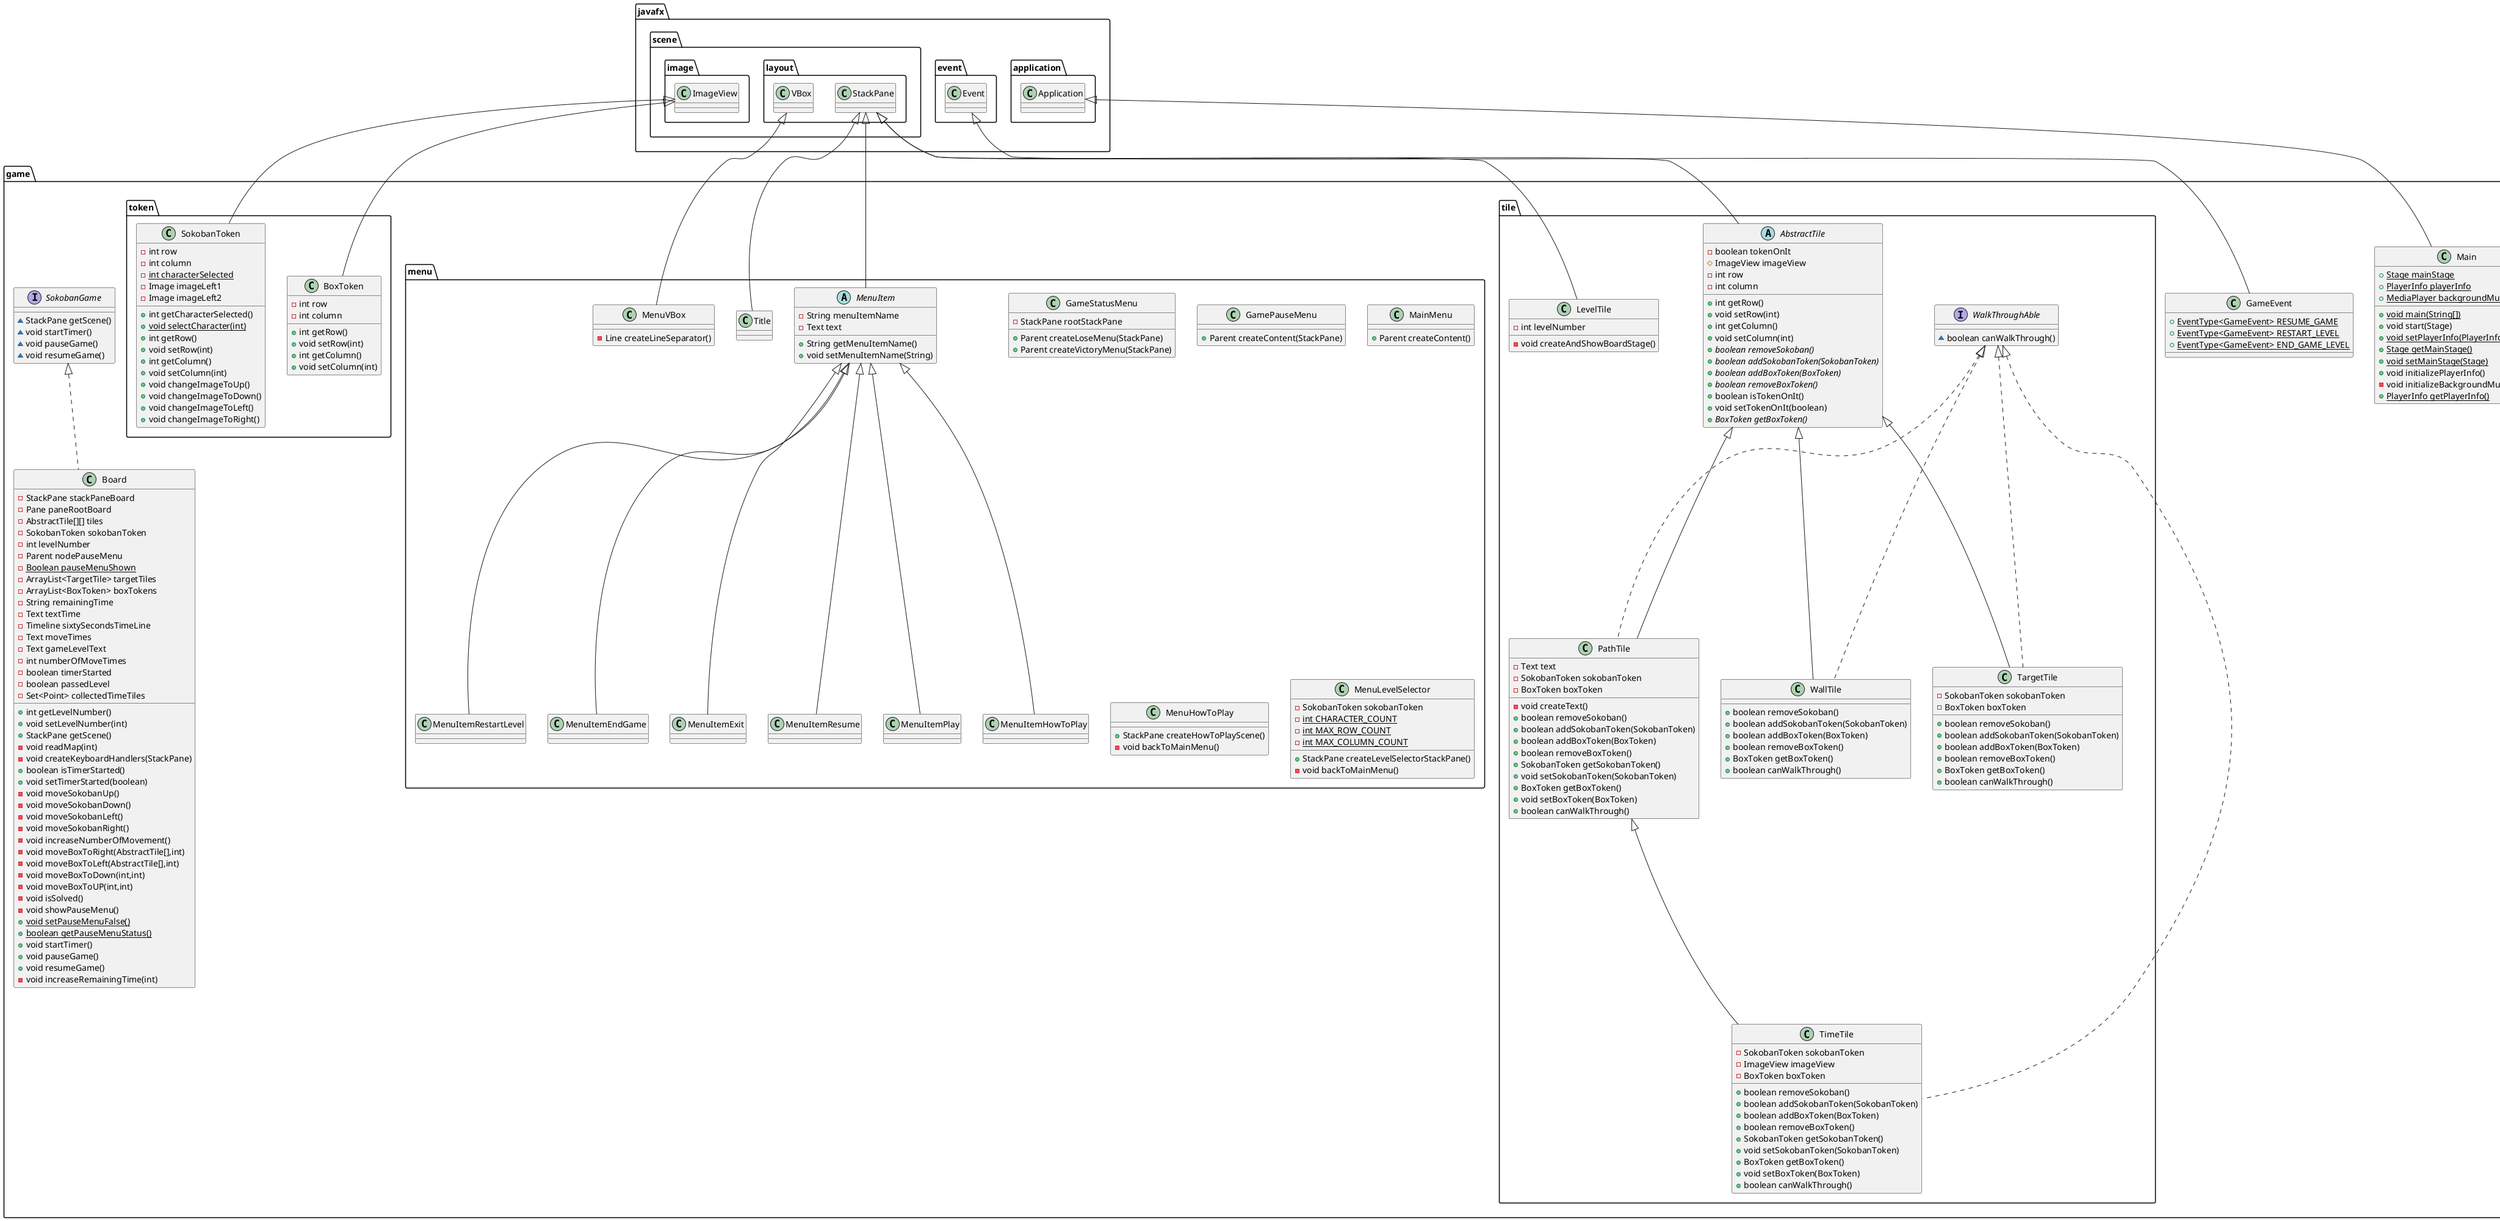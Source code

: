 @startuml
class game.util.SoundLoader {
- {static} String CRASH_SOUND
- {static} String MOVE_SOUND
- {static} String WIN_SOUND
- {static} String FREEZE_SOUND
- {static} String LOSE_SOUND
- {static} String CLICK_SOUND
- {static} AudioClip audioClipCrash
- {static} AudioClip audioClipMove
- {static} AudioClip audioClipWin
- {static} AudioClip audioClipLose
- {static} AudioClip audioClick
+ {static} void playCrashSound()
+ {static} void playWinSound()
+ {static} void playLoseSound()
+ {static} void playClickSound()
+ {static} void playMoveSound()
}
interface game.tile.WalkThroughAble {
~ boolean canWalkThrough()
}
class game.menu.GameStatusMenu {
- StackPane rootStackPane
+ Parent createLoseMenu(StackPane)
+ Parent createVictoryMenu(StackPane)
}
class game.token.BoxToken {
- int row
- int column
+ int getRow()
+ void setRow(int)
+ int getColumn()
+ void setColumn(int)
}
class game.util.PlayerInfoWriterReader {
- {static} String playerInfoObjectFileName
+ void write(PlayerInfo)
+ PlayerInfo read()
}
abstract class game.tile.AbstractTile {
- boolean tokenOnIt
# ImageView imageView
- int row
- int column
+ int getRow()
+ void setRow(int)
+ int getColumn()
+ void setColumn(int)
+ {abstract}boolean removeSokoban()
+ {abstract}boolean addSokobanToken(SokobanToken)
+ {abstract}boolean addBoxToken(BoxToken)
+ {abstract}boolean removeBoxToken()
+ boolean isTokenOnIt()
+ void setTokenOnIt(boolean)
+ {abstract}BoxToken getBoxToken()
}
class game.tile.TimeTile {
- SokobanToken sokobanToken
- ImageView imageView
- BoxToken boxToken
+ boolean removeSokoban()
+ boolean addSokobanToken(SokobanToken)
+ boolean addBoxToken(BoxToken)
+ boolean removeBoxToken()
+ SokobanToken getSokobanToken()
+ void setSokobanToken(SokobanToken)
+ BoxToken getBoxToken()
+ void setBoxToken(BoxToken)
+ boolean canWalkThrough()
}
class game.tile.WallTile {
+ boolean removeSokoban()
+ boolean addSokobanToken(SokobanToken)
+ boolean addBoxToken(BoxToken)
+ boolean removeBoxToken()
+ BoxToken getBoxToken()
+ boolean canWalkThrough()
}
class game.menu.MenuItemPlay {
}
class game.menu.MenuItemHowToPlay {
}
class game.menu.MenuItemRestartLevel {
}
abstract class game.menu.MenuItem {
- String menuItemName
- Text text
+ String getMenuItemName()
+ void setMenuItemName(String)
}
class game.Main {
+ {static} Stage mainStage
+ {static} PlayerInfo playerInfo
+ {static} MediaPlayer backgroundMusicPlayer
+ {static} void main(String[])
+ void start(Stage)
+ {static} void setPlayerInfo(PlayerInfo)
+ {static} Stage getMainStage()
+ {static} void setMainStage(Stage)
+ void initializePlayerInfo()
- void initializeBackgroundMusic()
+ {static} PlayerInfo getPlayerInfo()
}
class game.GameEvent {
+ {static} EventType<GameEvent> RESUME_GAME
+ {static} EventType<GameEvent> RESTART_LEVEL
+ {static} EventType<GameEvent> END_GAME_LEVEL
}
class game.menu.GamePauseMenu {
+ Parent createContent(StackPane)
}
class game.util.ImageLoader {
- {static} Image imageBackground
- {static} Image imageWall
- {static} Image imageBox
- {static} Image imageTime
- {static} Image imageTarget
- {static} Image imageLock
- {static} Image imageBackButton
- {static} Image soundOn
- {static} Image soundOff
- {static} Image imageLogo
+ {static} Image getImageBackground()
+ {static} Image getImageWall()
+ {static} Image getImageBox()
+ {static} Image getImageTime()
+ {static} Image getImageTarget()
+ {static} Image getImageLock()
+ {static} Image getImageBackButton()
+ {static} Image getImageLogo()
+ {static} Image getSoundOn()
+ {static} Image getSoundOff()
}
class game.PlayerInfo {
- int lastPassedLevel
+ int getLastPassedLevel()
+ boolean grantLastPassedLevel(int)
}
class game.tile.TargetTile {
- SokobanToken sokobanToken
- BoxToken boxToken
+ boolean removeSokoban()
+ boolean addSokobanToken(SokobanToken)
+ boolean addBoxToken(BoxToken)
+ boolean removeBoxToken()
+ BoxToken getBoxToken()
+ boolean canWalkThrough()
}
class game.token.SokobanToken {
- int row
- int column
- {static} int characterSelected
- Image imageLeft1
- Image imageLeft2
+ int getCharacterSelected()
+ {static} void selectCharacter(int)
+ int getRow()
+ void setRow(int)
+ int getColumn()
+ void setColumn(int)
+ void changeImageToUp()
+ void changeImageToDown()
+ void changeImageToLeft()
+ void changeImageToRight()
}
class game.menu.Title {
}
class game.Board {
- StackPane stackPaneBoard
- Pane paneRootBoard
- AbstractTile[][] tiles
- SokobanToken sokobanToken
- int levelNumber
- Parent nodePauseMenu
- {static} Boolean pauseMenuShown
- ArrayList<TargetTile> targetTiles
- ArrayList<BoxToken> boxTokens
- String remainingTime
- Text textTime
- Timeline sixtySecondsTimeLine
- Text moveTimes
- Text gameLevelText
- int numberOfMoveTimes
- boolean timerStarted
- boolean passedLevel
- Set<Point> collectedTimeTiles
+ int getLevelNumber()
+ void setLevelNumber(int)
+ StackPane getScene()
- void readMap(int)
- void createKeyboardHandlers(StackPane)
+ boolean isTimerStarted()
+ void setTimerStarted(boolean)
- void moveSokobanUp()
- void moveSokobanDown()
- void moveSokobanLeft()
- void moveSokobanRight()
- void increaseNumberOfMovement()
- void moveBoxToRight(AbstractTile[],int)
- void moveBoxToLeft(AbstractTile[],int)
- void moveBoxToDown(int,int)
- void moveBoxToUP(int,int)
- void isSolved()
- void showPauseMenu()
+ {static} void setPauseMenuFalse()
+ {static} boolean getPauseMenuStatus()
+ void startTimer()
+ void pauseGame()
+ void resumeGame()
- void increaseRemainingTime(int)
}
class game.tile.LevelTile {
- int levelNumber
- void createAndShowBoardStage()
}
class game.menu.MenuItemEndGame {
}
class game.menu.MenuItemExit {
}
class game.menu.MainMenu {
+ Parent createContent()
}
class game.menu.MenuVBox {
- Line createLineSeparator()
}
class game.menu.MenuItemResume {
}
class game.tile.PathTile {
- Text text
- SokobanToken sokobanToken
- BoxToken boxToken
- void createText()
+ boolean removeSokoban()
+ boolean addSokobanToken(SokobanToken)
+ boolean addBoxToken(BoxToken)
+ boolean removeBoxToken()
+ SokobanToken getSokobanToken()
+ void setSokobanToken(SokobanToken)
+ BoxToken getBoxToken()
+ void setBoxToken(BoxToken)
+ boolean canWalkThrough()
}
class game.menu.MenuHowToPlay {
+ StackPane createHowToPlayScene()
- void backToMainMenu()
}
interface game.SokobanGame {
~ StackPane getScene()
~ void startTimer()
~ void pauseGame()
~ void resumeGame()
}
class game.menu.MenuLevelSelector {
- SokobanToken sokobanToken
- {static} int CHARACTER_COUNT
- {static} int MAX_ROW_COUNT
- {static} int MAX_COLUMN_COUNT
+ StackPane createLevelSelectorStackPane()
- void backToMainMenu()
}


javafx.scene.image.ImageView <|-- game.token.BoxToken
javafx.scene.layout.StackPane <|-- game.tile.AbstractTile
game.tile.WalkThroughAble <|.. game.tile.TimeTile
game.tile.PathTile <|-- game.tile.TimeTile
game.tile.WalkThroughAble <|.. game.tile.WallTile
game.tile.AbstractTile <|-- game.tile.WallTile
game.menu.MenuItem <|-- game.menu.MenuItemPlay
game.menu.MenuItem <|-- game.menu.MenuItemHowToPlay
game.menu.MenuItem <|-- game.menu.MenuItemRestartLevel
javafx.scene.layout.StackPane <|-- game.menu.MenuItem
javafx.application.Application <|-- game.Main
javafx.event.Event <|-- game.GameEvent
java.io.Serializable <|.. game.PlayerInfo
game.tile.WalkThroughAble <|.. game.tile.TargetTile
game.tile.AbstractTile <|-- game.tile.TargetTile
javafx.scene.image.ImageView <|-- game.token.SokobanToken
javafx.scene.layout.StackPane <|-- game.menu.Title
game.SokobanGame <|.. game.Board
javafx.scene.layout.StackPane <|-- game.tile.LevelTile
game.menu.MenuItem <|-- game.menu.MenuItemEndGame
game.menu.MenuItem <|-- game.menu.MenuItemExit
javafx.scene.layout.VBox <|-- game.menu.MenuVBox
game.menu.MenuItem <|-- game.menu.MenuItemResume
game.tile.WalkThroughAble <|.. game.tile.PathTile
game.tile.AbstractTile <|-- game.tile.PathTile
@enduml